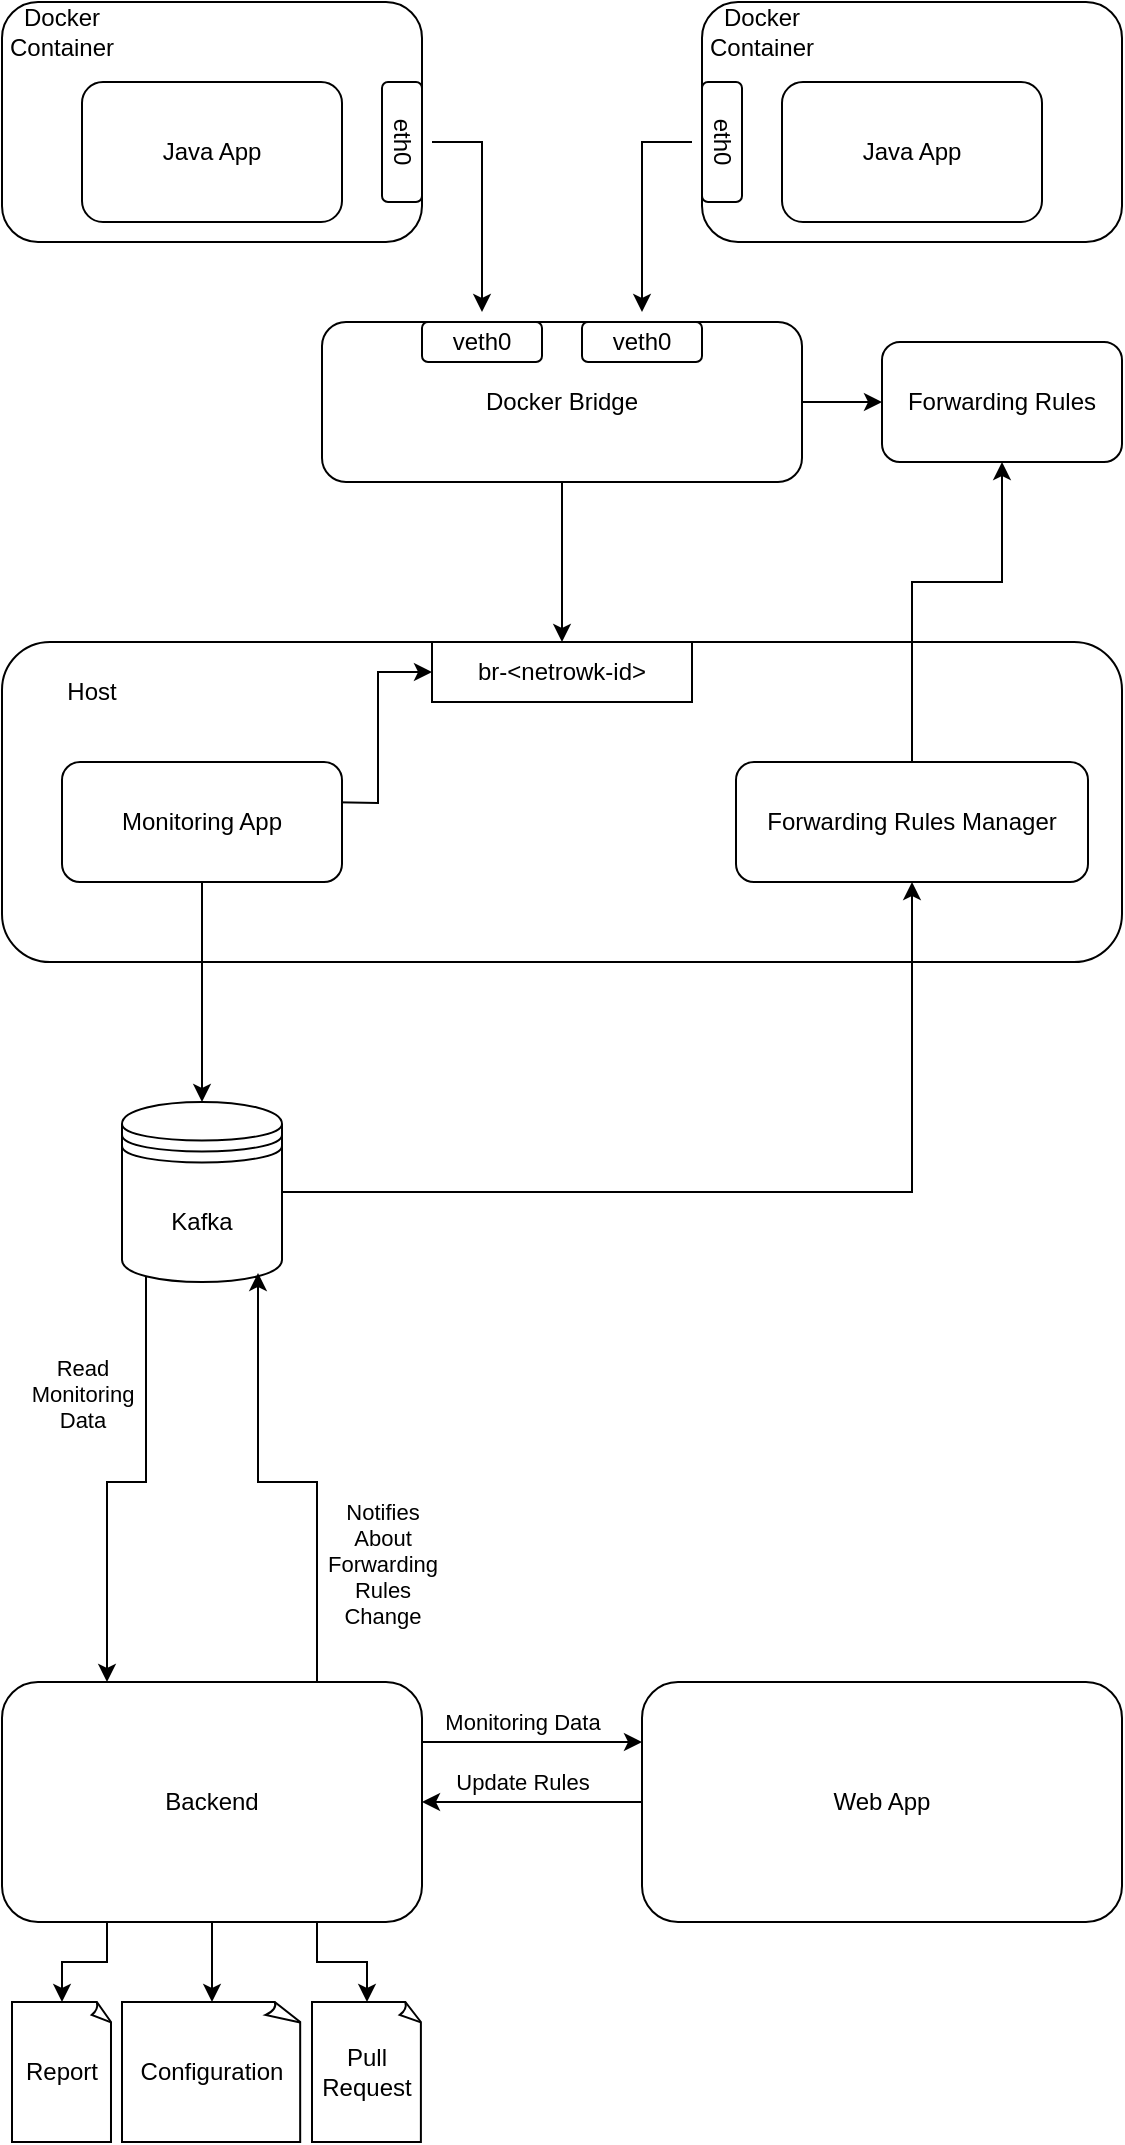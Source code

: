 <mxfile version="21.5.2" type="github">
  <diagram name="Page-1" id="2nChqG5fqzvgx2G1RSnu">
    <mxGraphModel dx="1580" dy="784" grid="1" gridSize="10" guides="1" tooltips="1" connect="1" arrows="1" fold="1" page="1" pageScale="1" pageWidth="827" pageHeight="1169" math="0" shadow="0">
      <root>
        <mxCell id="0" />
        <mxCell id="1" parent="0" />
        <mxCell id="Cpxw7Wlcf-scyTmVpelU-1" value="" style="rounded=1;whiteSpace=wrap;html=1;" vertex="1" parent="1">
          <mxGeometry x="120" y="400" width="560" height="160" as="geometry" />
        </mxCell>
        <mxCell id="Cpxw7Wlcf-scyTmVpelU-2" value="" style="rounded=1;whiteSpace=wrap;html=1;" vertex="1" parent="1">
          <mxGeometry x="120" y="80" width="210" height="120" as="geometry" />
        </mxCell>
        <mxCell id="Cpxw7Wlcf-scyTmVpelU-4" value="Docker Container" style="text;html=1;strokeColor=none;fillColor=none;align=center;verticalAlign=middle;whiteSpace=wrap;rounded=0;" vertex="1" parent="1">
          <mxGeometry x="120" y="80" width="60" height="30" as="geometry" />
        </mxCell>
        <mxCell id="Cpxw7Wlcf-scyTmVpelU-5" value="Java App" style="rounded=1;whiteSpace=wrap;html=1;" vertex="1" parent="1">
          <mxGeometry x="160" y="120" width="130" height="70" as="geometry" />
        </mxCell>
        <mxCell id="Cpxw7Wlcf-scyTmVpelU-6" value="" style="rounded=1;whiteSpace=wrap;html=1;" vertex="1" parent="1">
          <mxGeometry x="310" y="120" width="20" height="60" as="geometry" />
        </mxCell>
        <mxCell id="Cpxw7Wlcf-scyTmVpelU-24" style="edgeStyle=orthogonalEdgeStyle;rounded=0;orthogonalLoop=1;jettySize=auto;html=1;" edge="1" parent="1" source="Cpxw7Wlcf-scyTmVpelU-7" target="Cpxw7Wlcf-scyTmVpelU-20">
          <mxGeometry relative="1" as="geometry">
            <Array as="points">
              <mxPoint x="360" y="150" />
            </Array>
          </mxGeometry>
        </mxCell>
        <mxCell id="Cpxw7Wlcf-scyTmVpelU-7" value="eth0" style="text;html=1;strokeColor=none;fillColor=none;align=center;verticalAlign=middle;whiteSpace=wrap;rounded=0;rotation=90;" vertex="1" parent="1">
          <mxGeometry x="290" y="135" width="60" height="30" as="geometry" />
        </mxCell>
        <mxCell id="Cpxw7Wlcf-scyTmVpelU-8" value="" style="rounded=1;whiteSpace=wrap;html=1;" vertex="1" parent="1">
          <mxGeometry x="470" y="80" width="210" height="120" as="geometry" />
        </mxCell>
        <mxCell id="Cpxw7Wlcf-scyTmVpelU-9" value="Docker Container" style="text;html=1;strokeColor=none;fillColor=none;align=center;verticalAlign=middle;whiteSpace=wrap;rounded=0;" vertex="1" parent="1">
          <mxGeometry x="470" y="80" width="60" height="30" as="geometry" />
        </mxCell>
        <mxCell id="Cpxw7Wlcf-scyTmVpelU-10" value="Java App" style="rounded=1;whiteSpace=wrap;html=1;" vertex="1" parent="1">
          <mxGeometry x="510" y="120" width="130" height="70" as="geometry" />
        </mxCell>
        <mxCell id="Cpxw7Wlcf-scyTmVpelU-11" value="" style="rounded=1;whiteSpace=wrap;html=1;" vertex="1" parent="1">
          <mxGeometry x="470" y="120" width="20" height="60" as="geometry" />
        </mxCell>
        <mxCell id="Cpxw7Wlcf-scyTmVpelU-25" style="edgeStyle=orthogonalEdgeStyle;rounded=0;orthogonalLoop=1;jettySize=auto;html=1;" edge="1" parent="1" source="Cpxw7Wlcf-scyTmVpelU-12" target="Cpxw7Wlcf-scyTmVpelU-22">
          <mxGeometry relative="1" as="geometry">
            <Array as="points">
              <mxPoint x="440" y="150" />
            </Array>
          </mxGeometry>
        </mxCell>
        <mxCell id="Cpxw7Wlcf-scyTmVpelU-12" value="eth0" style="text;html=1;strokeColor=none;fillColor=none;align=center;verticalAlign=middle;whiteSpace=wrap;rounded=0;rotation=90;" vertex="1" parent="1">
          <mxGeometry x="450" y="135" width="60" height="30" as="geometry" />
        </mxCell>
        <mxCell id="Cpxw7Wlcf-scyTmVpelU-27" style="edgeStyle=orthogonalEdgeStyle;rounded=0;orthogonalLoop=1;jettySize=auto;html=1;" edge="1" parent="1" source="Cpxw7Wlcf-scyTmVpelU-15" target="Cpxw7Wlcf-scyTmVpelU-26">
          <mxGeometry relative="1" as="geometry" />
        </mxCell>
        <mxCell id="Cpxw7Wlcf-scyTmVpelU-29" value="" style="edgeStyle=orthogonalEdgeStyle;rounded=0;orthogonalLoop=1;jettySize=auto;html=1;" edge="1" parent="1" source="Cpxw7Wlcf-scyTmVpelU-15" target="Cpxw7Wlcf-scyTmVpelU-28">
          <mxGeometry relative="1" as="geometry" />
        </mxCell>
        <mxCell id="Cpxw7Wlcf-scyTmVpelU-15" value="Docker Bridge" style="rounded=1;whiteSpace=wrap;html=1;movable=1;resizable=1;rotatable=1;deletable=1;editable=1;locked=0;connectable=1;" vertex="1" parent="1">
          <mxGeometry x="280" y="240" width="240" height="80" as="geometry" />
        </mxCell>
        <mxCell id="Cpxw7Wlcf-scyTmVpelU-19" value="" style="rounded=1;whiteSpace=wrap;html=1;rotation=-90;movable=1;resizable=1;rotatable=1;deletable=1;editable=1;locked=0;connectable=1;" vertex="1" parent="1">
          <mxGeometry x="350" y="220" width="20" height="60" as="geometry" />
        </mxCell>
        <mxCell id="Cpxw7Wlcf-scyTmVpelU-20" value="veth0" style="text;html=1;strokeColor=none;fillColor=none;align=center;verticalAlign=middle;whiteSpace=wrap;rounded=0;rotation=0;movable=1;resizable=1;rotatable=1;deletable=1;editable=1;locked=0;connectable=1;" vertex="1" parent="1">
          <mxGeometry x="330" y="235" width="60" height="30" as="geometry" />
        </mxCell>
        <mxCell id="Cpxw7Wlcf-scyTmVpelU-21" value="" style="rounded=1;whiteSpace=wrap;html=1;rotation=-90;movable=1;resizable=1;rotatable=1;deletable=1;editable=1;locked=0;connectable=1;" vertex="1" parent="1">
          <mxGeometry x="430" y="220" width="20" height="60" as="geometry" />
        </mxCell>
        <mxCell id="Cpxw7Wlcf-scyTmVpelU-22" value="veth0" style="text;html=1;strokeColor=none;fillColor=none;align=center;verticalAlign=middle;whiteSpace=wrap;rounded=0;rotation=0;movable=1;resizable=1;rotatable=1;deletable=1;editable=1;locked=0;connectable=1;" vertex="1" parent="1">
          <mxGeometry x="410" y="235" width="60" height="30" as="geometry" />
        </mxCell>
        <mxCell id="Cpxw7Wlcf-scyTmVpelU-26" value="br-&amp;lt;netrowk-id&amp;gt;" style="text;html=1;strokeColor=default;fillColor=none;align=center;verticalAlign=middle;whiteSpace=wrap;rounded=0;rotation=0;movable=1;resizable=1;rotatable=1;deletable=1;editable=1;locked=0;connectable=1;" vertex="1" parent="1">
          <mxGeometry x="335" y="400" width="130" height="30" as="geometry" />
        </mxCell>
        <mxCell id="Cpxw7Wlcf-scyTmVpelU-28" value="Forwarding Rules" style="rounded=1;whiteSpace=wrap;html=1;" vertex="1" parent="1">
          <mxGeometry x="560" y="250" width="120" height="60" as="geometry" />
        </mxCell>
        <mxCell id="Cpxw7Wlcf-scyTmVpelU-32" style="edgeStyle=orthogonalEdgeStyle;rounded=0;orthogonalLoop=1;jettySize=auto;html=1;entryX=0;entryY=0.5;entryDx=0;entryDy=0;" edge="1" parent="1" target="Cpxw7Wlcf-scyTmVpelU-26">
          <mxGeometry relative="1" as="geometry">
            <mxPoint x="280" y="480" as="sourcePoint" />
          </mxGeometry>
        </mxCell>
        <mxCell id="Cpxw7Wlcf-scyTmVpelU-31" value="Host" style="text;html=1;strokeColor=none;fillColor=none;align=center;verticalAlign=middle;whiteSpace=wrap;rounded=0;" vertex="1" parent="1">
          <mxGeometry x="120" y="400" width="90" height="50" as="geometry" />
        </mxCell>
        <mxCell id="Cpxw7Wlcf-scyTmVpelU-36" style="edgeStyle=orthogonalEdgeStyle;rounded=0;orthogonalLoop=1;jettySize=auto;html=1;entryX=0.5;entryY=0;entryDx=0;entryDy=0;" edge="1" parent="1" source="Cpxw7Wlcf-scyTmVpelU-33" target="Cpxw7Wlcf-scyTmVpelU-34">
          <mxGeometry relative="1" as="geometry" />
        </mxCell>
        <mxCell id="Cpxw7Wlcf-scyTmVpelU-33" value="Monitoring App" style="rounded=1;whiteSpace=wrap;html=1;" vertex="1" parent="1">
          <mxGeometry x="150" y="460" width="140" height="60" as="geometry" />
        </mxCell>
        <mxCell id="Cpxw7Wlcf-scyTmVpelU-39" style="edgeStyle=orthogonalEdgeStyle;rounded=0;orthogonalLoop=1;jettySize=auto;html=1;" edge="1" parent="1" source="Cpxw7Wlcf-scyTmVpelU-34" target="Cpxw7Wlcf-scyTmVpelU-37">
          <mxGeometry relative="1" as="geometry" />
        </mxCell>
        <mxCell id="Cpxw7Wlcf-scyTmVpelU-43" style="edgeStyle=orthogonalEdgeStyle;rounded=0;orthogonalLoop=1;jettySize=auto;html=1;exitX=0.15;exitY=0.95;exitDx=0;exitDy=0;exitPerimeter=0;entryX=0.25;entryY=0;entryDx=0;entryDy=0;" edge="1" parent="1" source="Cpxw7Wlcf-scyTmVpelU-34" target="Cpxw7Wlcf-scyTmVpelU-40">
          <mxGeometry relative="1" as="geometry" />
        </mxCell>
        <mxCell id="Cpxw7Wlcf-scyTmVpelU-44" value="Read&lt;br&gt;Monitoring&lt;br&gt;Data" style="edgeLabel;html=1;align=center;verticalAlign=middle;resizable=0;points=[];" vertex="1" connectable="0" parent="Cpxw7Wlcf-scyTmVpelU-43">
          <mxGeometry x="-0.567" relative="1" as="geometry">
            <mxPoint x="-32" y="12" as="offset" />
          </mxGeometry>
        </mxCell>
        <mxCell id="Cpxw7Wlcf-scyTmVpelU-34" value="Kafka" style="shape=datastore;whiteSpace=wrap;html=1;" vertex="1" parent="1">
          <mxGeometry x="180" y="630" width="80" height="90" as="geometry" />
        </mxCell>
        <mxCell id="Cpxw7Wlcf-scyTmVpelU-38" style="edgeStyle=orthogonalEdgeStyle;rounded=0;orthogonalLoop=1;jettySize=auto;html=1;entryX=0.5;entryY=1;entryDx=0;entryDy=0;" edge="1" parent="1" source="Cpxw7Wlcf-scyTmVpelU-37" target="Cpxw7Wlcf-scyTmVpelU-28">
          <mxGeometry relative="1" as="geometry">
            <Array as="points">
              <mxPoint x="575" y="370" />
              <mxPoint x="620" y="370" />
            </Array>
          </mxGeometry>
        </mxCell>
        <mxCell id="Cpxw7Wlcf-scyTmVpelU-37" value="Forwarding Rules Manager" style="rounded=1;whiteSpace=wrap;html=1;" vertex="1" parent="1">
          <mxGeometry x="487" y="460" width="176" height="60" as="geometry" />
        </mxCell>
        <mxCell id="Cpxw7Wlcf-scyTmVpelU-45" style="edgeStyle=orthogonalEdgeStyle;rounded=0;orthogonalLoop=1;jettySize=auto;html=1;exitX=0.75;exitY=0;exitDx=0;exitDy=0;entryX=0.85;entryY=0.95;entryDx=0;entryDy=0;entryPerimeter=0;" edge="1" parent="1" source="Cpxw7Wlcf-scyTmVpelU-40" target="Cpxw7Wlcf-scyTmVpelU-34">
          <mxGeometry relative="1" as="geometry" />
        </mxCell>
        <mxCell id="Cpxw7Wlcf-scyTmVpelU-46" value="Notifies&lt;br&gt;About&lt;br&gt;Forwarding&lt;br&gt;Rules&lt;br&gt;Change" style="edgeLabel;html=1;align=center;verticalAlign=middle;resizable=0;points=[];" vertex="1" connectable="0" parent="Cpxw7Wlcf-scyTmVpelU-45">
          <mxGeometry x="0.586" y="1" relative="1" as="geometry">
            <mxPoint x="63" y="97" as="offset" />
          </mxGeometry>
        </mxCell>
        <mxCell id="Cpxw7Wlcf-scyTmVpelU-50" style="edgeStyle=orthogonalEdgeStyle;rounded=0;orthogonalLoop=1;jettySize=auto;html=1;exitX=1;exitY=0.25;exitDx=0;exitDy=0;entryX=0;entryY=0.25;entryDx=0;entryDy=0;" edge="1" parent="1" source="Cpxw7Wlcf-scyTmVpelU-40" target="Cpxw7Wlcf-scyTmVpelU-49">
          <mxGeometry relative="1" as="geometry" />
        </mxCell>
        <mxCell id="Cpxw7Wlcf-scyTmVpelU-51" value="Monitoring Data" style="edgeLabel;html=1;align=center;verticalAlign=middle;resizable=0;points=[];" vertex="1" connectable="0" parent="Cpxw7Wlcf-scyTmVpelU-50">
          <mxGeometry x="-0.218" y="-1" relative="1" as="geometry">
            <mxPoint x="7" y="-11" as="offset" />
          </mxGeometry>
        </mxCell>
        <mxCell id="Cpxw7Wlcf-scyTmVpelU-58" style="edgeStyle=orthogonalEdgeStyle;rounded=0;orthogonalLoop=1;jettySize=auto;html=1;exitX=0.25;exitY=1;exitDx=0;exitDy=0;entryX=0.5;entryY=0;entryDx=0;entryDy=0;entryPerimeter=0;" edge="1" parent="1" source="Cpxw7Wlcf-scyTmVpelU-40" target="Cpxw7Wlcf-scyTmVpelU-54">
          <mxGeometry relative="1" as="geometry" />
        </mxCell>
        <mxCell id="Cpxw7Wlcf-scyTmVpelU-59" style="edgeStyle=orthogonalEdgeStyle;rounded=0;orthogonalLoop=1;jettySize=auto;html=1;exitX=0.5;exitY=1;exitDx=0;exitDy=0;entryX=0.5;entryY=0;entryDx=0;entryDy=0;entryPerimeter=0;" edge="1" parent="1" source="Cpxw7Wlcf-scyTmVpelU-40" target="Cpxw7Wlcf-scyTmVpelU-55">
          <mxGeometry relative="1" as="geometry" />
        </mxCell>
        <mxCell id="Cpxw7Wlcf-scyTmVpelU-60" style="edgeStyle=orthogonalEdgeStyle;rounded=0;orthogonalLoop=1;jettySize=auto;html=1;exitX=0.75;exitY=1;exitDx=0;exitDy=0;entryX=0.5;entryY=0;entryDx=0;entryDy=0;entryPerimeter=0;" edge="1" parent="1" source="Cpxw7Wlcf-scyTmVpelU-40" target="Cpxw7Wlcf-scyTmVpelU-56">
          <mxGeometry relative="1" as="geometry" />
        </mxCell>
        <mxCell id="Cpxw7Wlcf-scyTmVpelU-40" value="Backend" style="rounded=1;whiteSpace=wrap;html=1;" vertex="1" parent="1">
          <mxGeometry x="120" y="920" width="210" height="120" as="geometry" />
        </mxCell>
        <mxCell id="Cpxw7Wlcf-scyTmVpelU-52" style="edgeStyle=orthogonalEdgeStyle;rounded=0;orthogonalLoop=1;jettySize=auto;html=1;" edge="1" parent="1" source="Cpxw7Wlcf-scyTmVpelU-49" target="Cpxw7Wlcf-scyTmVpelU-40">
          <mxGeometry relative="1" as="geometry" />
        </mxCell>
        <mxCell id="Cpxw7Wlcf-scyTmVpelU-53" value="Update Rules" style="edgeLabel;html=1;align=center;verticalAlign=middle;resizable=0;points=[];" vertex="1" connectable="0" parent="Cpxw7Wlcf-scyTmVpelU-52">
          <mxGeometry x="0.273" relative="1" as="geometry">
            <mxPoint x="10" y="-10" as="offset" />
          </mxGeometry>
        </mxCell>
        <mxCell id="Cpxw7Wlcf-scyTmVpelU-49" value="Web App" style="rounded=1;whiteSpace=wrap;html=1;" vertex="1" parent="1">
          <mxGeometry x="440" y="920" width="240" height="120" as="geometry" />
        </mxCell>
        <mxCell id="Cpxw7Wlcf-scyTmVpelU-54" value="Report" style="whiteSpace=wrap;html=1;shape=mxgraph.basic.document" vertex="1" parent="1">
          <mxGeometry x="125" y="1080" width="50" height="70" as="geometry" />
        </mxCell>
        <mxCell id="Cpxw7Wlcf-scyTmVpelU-55" value="Configuration" style="whiteSpace=wrap;html=1;shape=mxgraph.basic.document" vertex="1" parent="1">
          <mxGeometry x="180" y="1080" width="90" height="70" as="geometry" />
        </mxCell>
        <mxCell id="Cpxw7Wlcf-scyTmVpelU-56" value="Pull&lt;br&gt;Request" style="whiteSpace=wrap;html=1;shape=mxgraph.basic.document" vertex="1" parent="1">
          <mxGeometry x="275" y="1080" width="55" height="70" as="geometry" />
        </mxCell>
      </root>
    </mxGraphModel>
  </diagram>
</mxfile>

